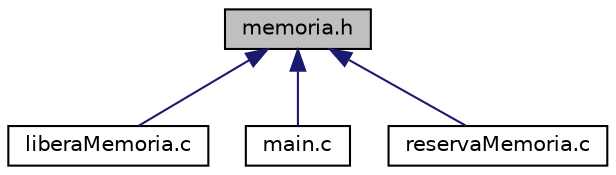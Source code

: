 digraph "memoria.h"
{
  edge [fontname="Helvetica",fontsize="10",labelfontname="Helvetica",labelfontsize="10"];
  node [fontname="Helvetica",fontsize="10",shape=record];
  Node1 [label="memoria.h",height=0.2,width=0.4,color="black", fillcolor="grey75", style="filled", fontcolor="black"];
  Node1 -> Node2 [dir="back",color="midnightblue",fontsize="10",style="solid",fontname="Helvetica"];
  Node2 [label="liberaMemoria.c",height=0.2,width=0.4,color="black", fillcolor="white", style="filled",URL="$liberaMemoria_8c.html",tooltip="Funciones para liberar memoria. "];
  Node1 -> Node3 [dir="back",color="midnightblue",fontsize="10",style="solid",fontname="Helvetica"];
  Node3 [label="main.c",height=0.2,width=0.4,color="black", fillcolor="white", style="filled",URL="$main_8c.html",tooltip="Programa principal que permite resolver un crucigrama. "];
  Node1 -> Node4 [dir="back",color="midnightblue",fontsize="10",style="solid",fontname="Helvetica"];
  Node4 [label="reservaMemoria.c",height=0.2,width=0.4,color="black", fillcolor="white", style="filled",URL="$reservaMemoria_8c.html",tooltip="Funciones para reservar memoria. "];
}
